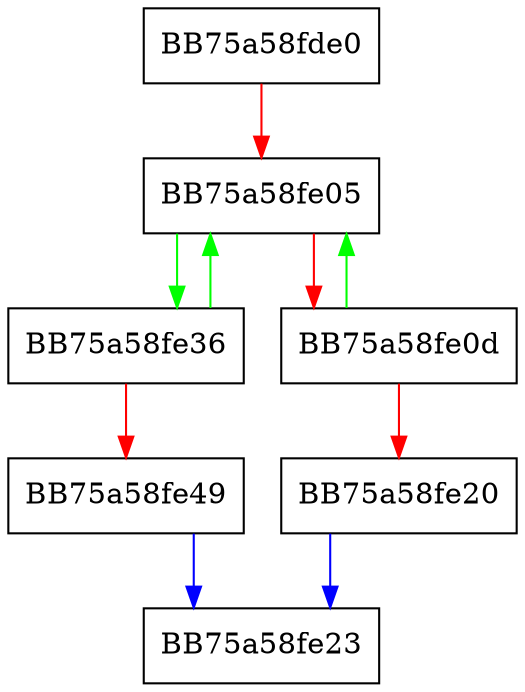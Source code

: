 digraph pcacheMergeDirtyList {
  node [shape="box"];
  graph [splines=ortho];
  BB75a58fde0 -> BB75a58fe05 [color="red"];
  BB75a58fe05 -> BB75a58fe36 [color="green"];
  BB75a58fe05 -> BB75a58fe0d [color="red"];
  BB75a58fe0d -> BB75a58fe05 [color="green"];
  BB75a58fe0d -> BB75a58fe20 [color="red"];
  BB75a58fe20 -> BB75a58fe23 [color="blue"];
  BB75a58fe36 -> BB75a58fe05 [color="green"];
  BB75a58fe36 -> BB75a58fe49 [color="red"];
  BB75a58fe49 -> BB75a58fe23 [color="blue"];
}